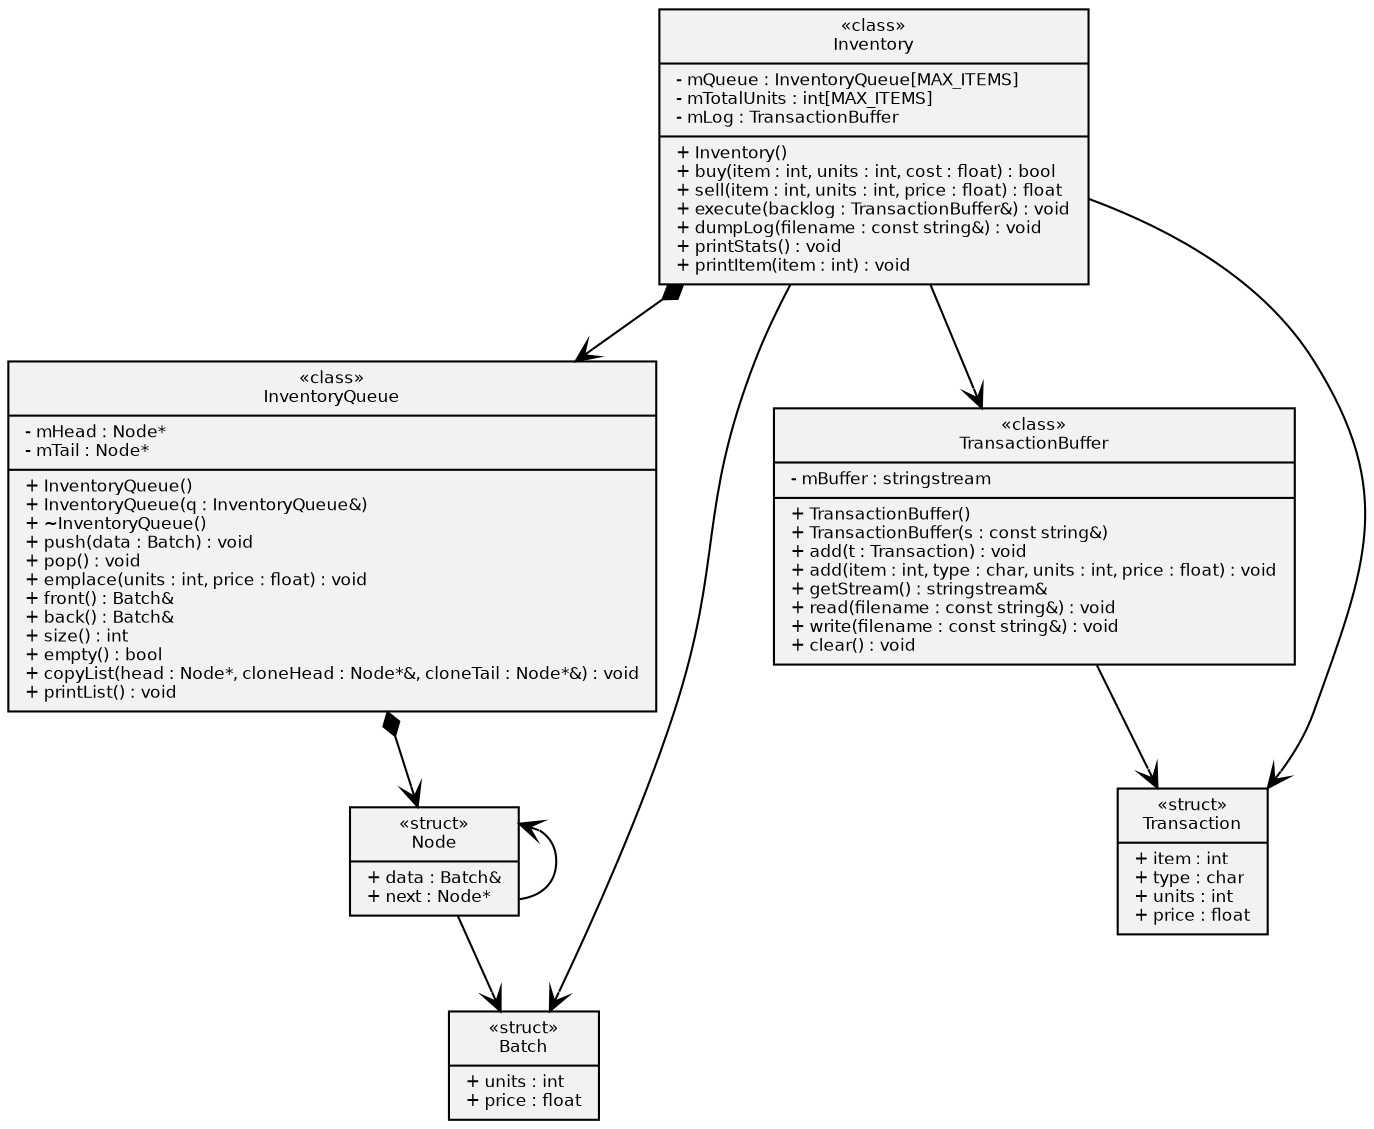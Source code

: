 digraph hierarchy {
    size="100,100"
    node[shape=record,style=filled,fillcolor=gray95,fontname="Bitstream Vera Sans",fontsize=8]
    edge[dir=both, arrowtail=none, arrowhead=vee]
   
    2[label = "{&laquo;class&raquo;\nInventory|- mQueue : InventoryQueue[MAX_ITEMS]\l- mTotalUnits : int[MAX_ITEMS]\l- mLog : TransactionBuffer\l|+ Inventory()\l+ buy(item : int, units : int, cost : float) : bool\l+ sell(item : int, units : int, price : float) : float\l+ execute(backlog : TransactionBuffer&) : void\l+ dumpLog(filename : const string&) : void\l+ printStats() : void\l+ printItem(item : int) : void\l}"]
    3[label = "{&laquo;class&raquo;\nInventoryQueue|- mHead : Node*\l- mTail : Node*\l|+ InventoryQueue()\l+ InventoryQueue(q : InventoryQueue&)\l+ ~InventoryQueue()\l+ push(data : Batch) : void\l+ pop() : void\l+ emplace(units : int, price : float) : void\l+ front() : Batch&\l+ back() : Batch&\l+ size() : int\l+ empty() : bool\l+ copyList(head : Node*, cloneHead : Node*&, cloneTail : Node*&) : void\l+ printList() : void\l}"] 
    4[label = "{&laquo;struct&raquo;\nNode|+ data : Batch&\l+ next : Node*\l}"]
    5[label = "{&laquo;struct&raquo;\nBatch|+ units : int\l+ price : float}"]
    6[label = "{&laquo;class&raquo;\nTransactionBuffer|- mBuffer : stringstream\l|+ TransactionBuffer()\l+ TransactionBuffer(s : const string&)\l+ add(t : Transaction) : void\l+ add(item : int, type : char, units : int, price : float) : void\l+ getStream() : stringstream&\l+ read(filename : const string&) : void\l+ write(filename : const string&) : void\l+ clear() : void\l}"]
    7[label = "{&laquo;struct&raquo;\nTransaction|+ item : int\l+ type : char\l+ units : int\l+ price : float\l}"]

    //7[label = "{|...|+ compactLabel(...)\l...}"]
    2->3[arrowtail=diamond, arrowhead=vee]
    3->4[arrowtail=diamond, arrowhead=vee]
    4->4[arrowtail=ovee, arrowhead=none]
    4->5
    2->6
    2->5
    6->7
    2->7
}
